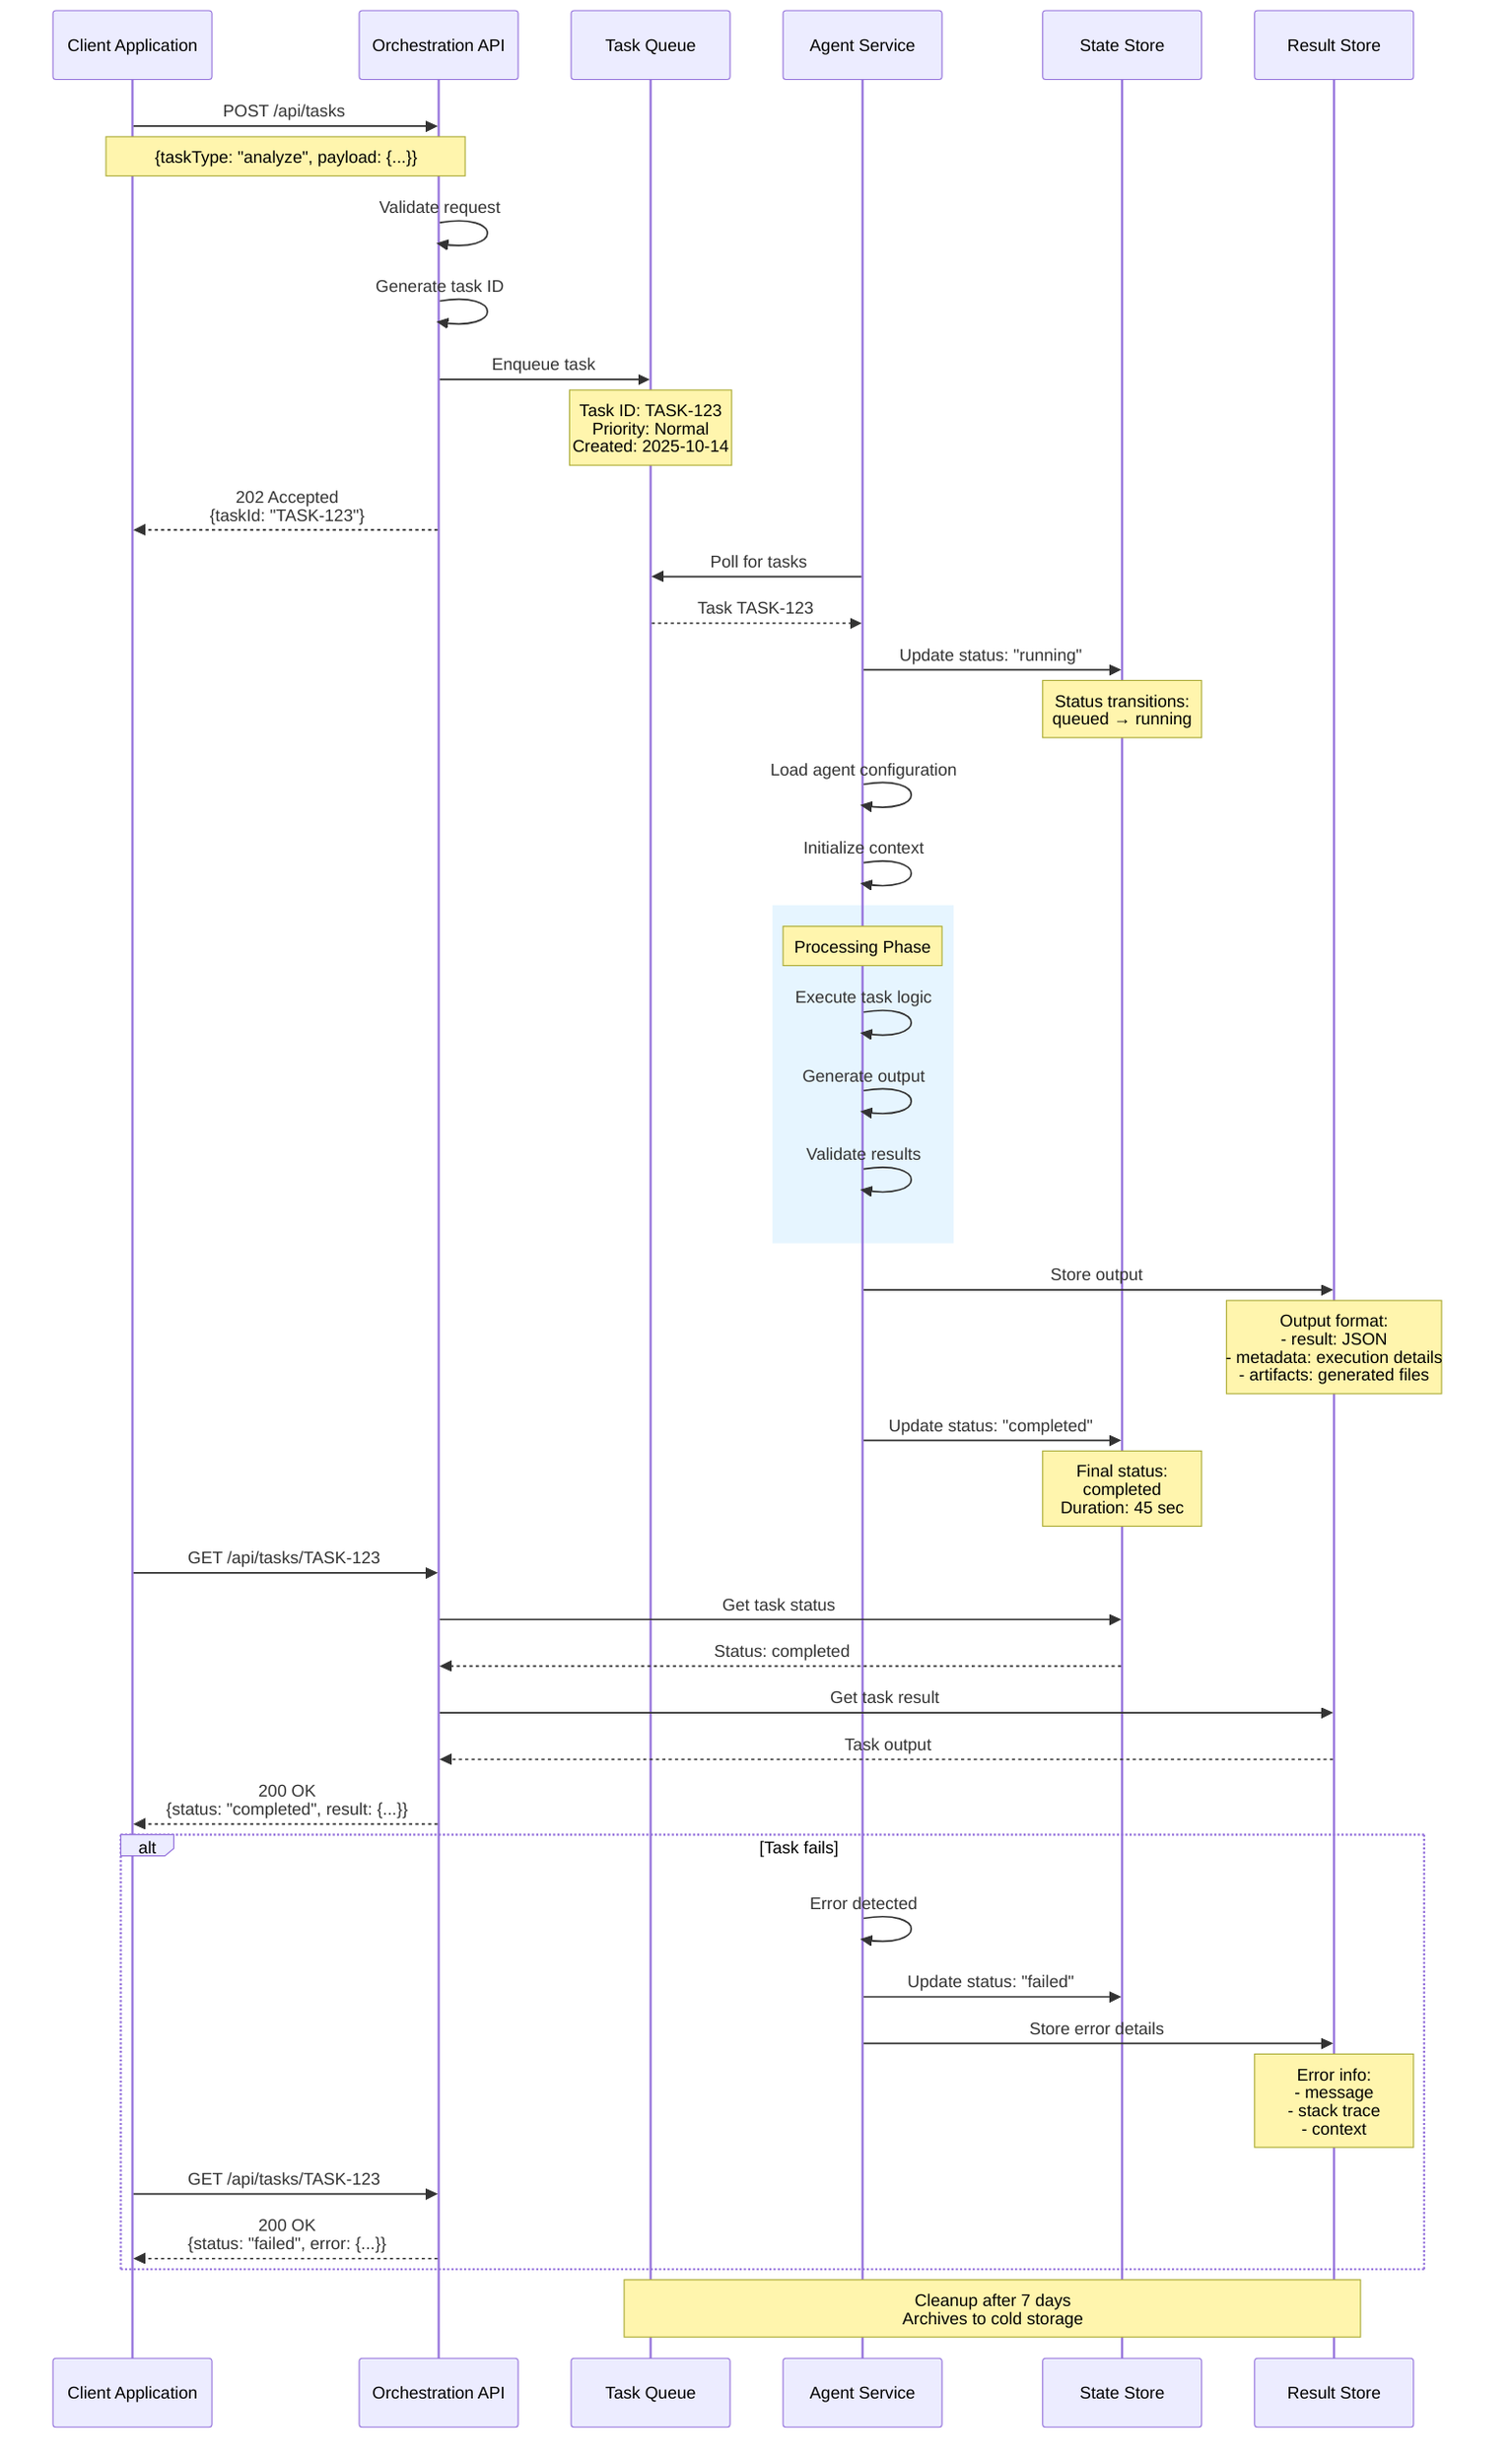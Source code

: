 %% Simple Agent Execution Flow
%% Shows basic agent task execution without external dependencies
%% Establishes clear execution patterns for straightforward agent operations
%% Version: 1.0
%% Last Updated: 2025-10-14

sequenceDiagram
    participant Client as Client Application
    participant API as Orchestration API
    participant Queue as Task Queue
    participant Agent as Agent Service
    participant State as State Store
    participant Result as Result Store

    %% Request initiation
    Client->>API: POST /api/tasks
    Note over Client,API: {taskType: "analyze", payload: {...}}

    API->>API: Validate request
    API->>API: Generate task ID

    %% Queue task
    API->>Queue: Enqueue task
    Note over Queue: Task ID: TASK-123<br/>Priority: Normal<br/>Created: 2025-10-14

    API-->>Client: 202 Accepted<br/>{taskId: "TASK-123"}

    %% Agent picks up task
    Agent->>Queue: Poll for tasks
    Queue-->>Agent: Task TASK-123

    Agent->>State: Update status: "running"
    Note over State: Status transitions:<br/>queued → running

    %% Process task
    Agent->>Agent: Load agent configuration
    Agent->>Agent: Initialize context

    rect rgb(230, 245, 255)
        Note over Agent: Processing Phase
        Agent->>Agent: Execute task logic
        Agent->>Agent: Generate output
        Agent->>Agent: Validate results
    end

    %% Store results
    Agent->>Result: Store output
    Note over Result: Output format:<br/>- result: JSON<br/>- metadata: execution details<br/>- artifacts: generated files

    Agent->>State: Update status: "completed"
    Note over State: Final status:<br/>completed<br/>Duration: 45 sec

    %% Client retrieval
    Client->>API: GET /api/tasks/TASK-123
    API->>State: Get task status
    State-->>API: Status: completed

    API->>Result: Get task result
    Result-->>API: Task output

    API-->>Client: 200 OK<br/>{status: "completed", result: {...}}

    %% Error handling branch
    alt Task fails
        Agent->>Agent: Error detected
        Agent->>State: Update status: "failed"
        Agent->>Result: Store error details
        Note over Result: Error info:<br/>- message<br/>- stack trace<br/>- context

        Client->>API: GET /api/tasks/TASK-123
        API-->>Client: 200 OK<br/>{status: "failed", error: {...}}
    end

    %% Cleanup
    Note over Queue,Result: Cleanup after 7 days<br/>Archives to cold storage